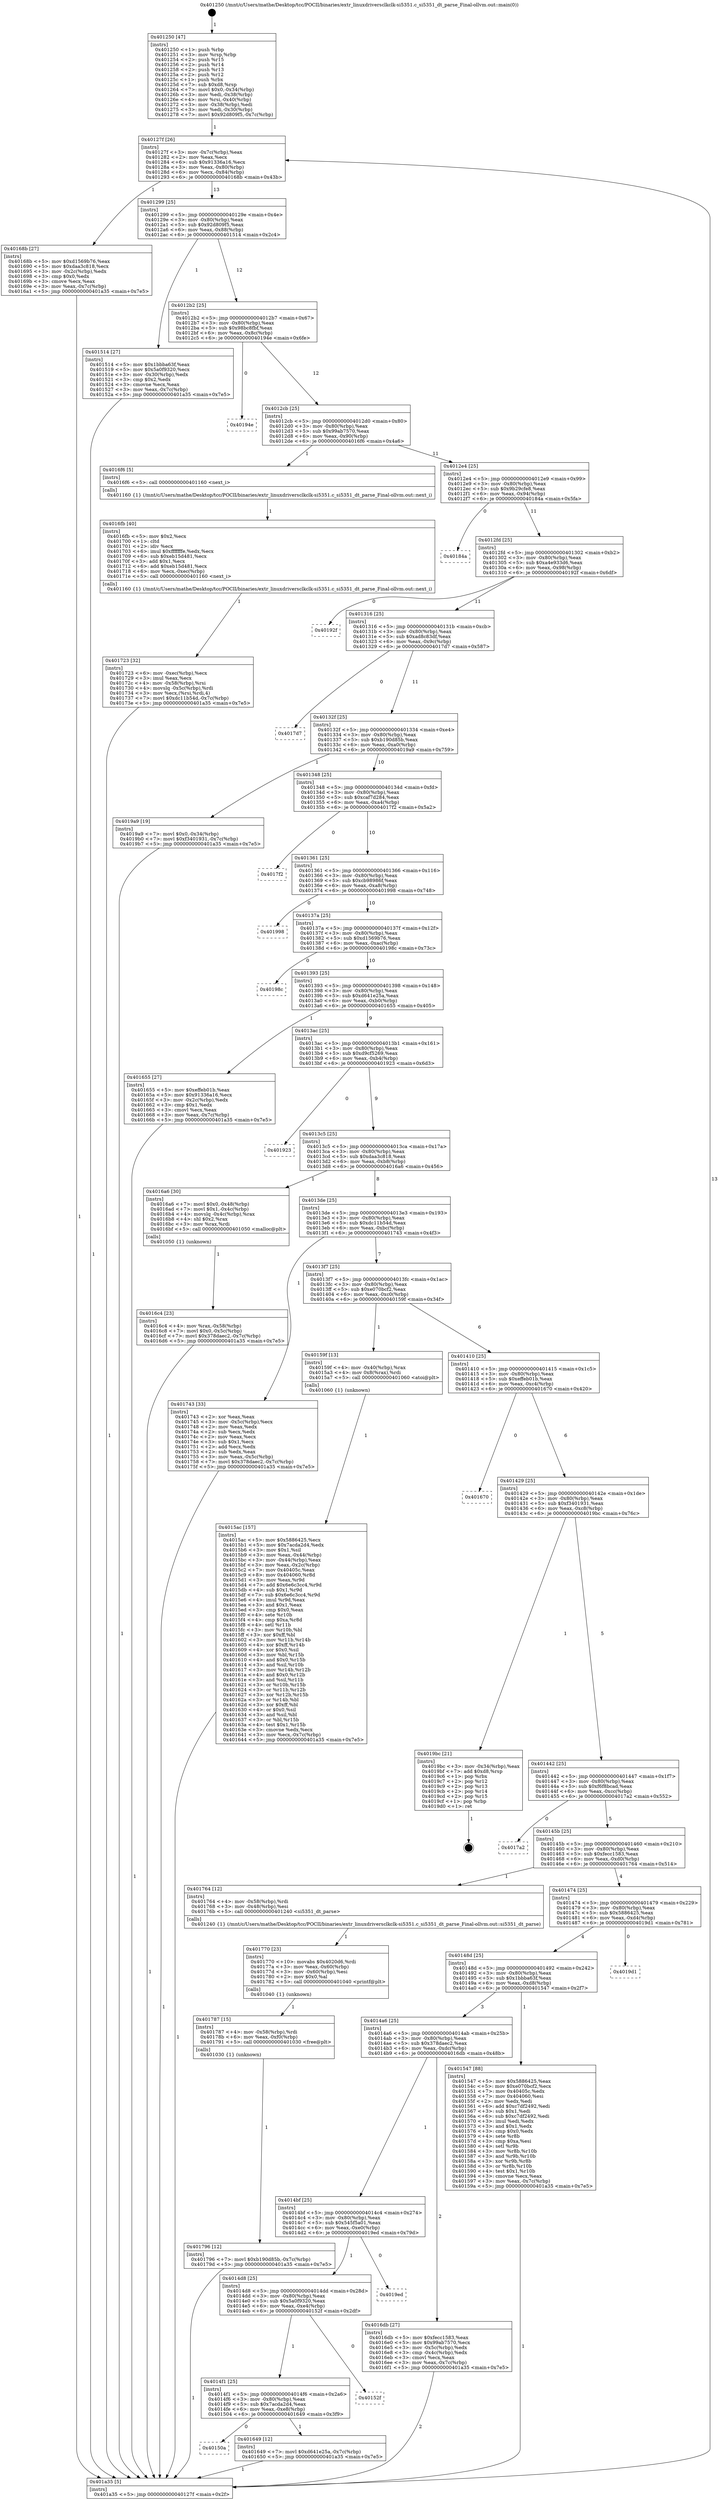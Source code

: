 digraph "0x401250" {
  label = "0x401250 (/mnt/c/Users/mathe/Desktop/tcc/POCII/binaries/extr_linuxdriversclkclk-si5351.c_si5351_dt_parse_Final-ollvm.out::main(0))"
  labelloc = "t"
  node[shape=record]

  Entry [label="",width=0.3,height=0.3,shape=circle,fillcolor=black,style=filled]
  "0x40127f" [label="{
     0x40127f [26]\l
     | [instrs]\l
     &nbsp;&nbsp;0x40127f \<+3\>: mov -0x7c(%rbp),%eax\l
     &nbsp;&nbsp;0x401282 \<+2\>: mov %eax,%ecx\l
     &nbsp;&nbsp;0x401284 \<+6\>: sub $0x91336a16,%ecx\l
     &nbsp;&nbsp;0x40128a \<+3\>: mov %eax,-0x80(%rbp)\l
     &nbsp;&nbsp;0x40128d \<+6\>: mov %ecx,-0x84(%rbp)\l
     &nbsp;&nbsp;0x401293 \<+6\>: je 000000000040168b \<main+0x43b\>\l
  }"]
  "0x40168b" [label="{
     0x40168b [27]\l
     | [instrs]\l
     &nbsp;&nbsp;0x40168b \<+5\>: mov $0xd1569b76,%eax\l
     &nbsp;&nbsp;0x401690 \<+5\>: mov $0xdaa3c818,%ecx\l
     &nbsp;&nbsp;0x401695 \<+3\>: mov -0x2c(%rbp),%edx\l
     &nbsp;&nbsp;0x401698 \<+3\>: cmp $0x0,%edx\l
     &nbsp;&nbsp;0x40169b \<+3\>: cmove %ecx,%eax\l
     &nbsp;&nbsp;0x40169e \<+3\>: mov %eax,-0x7c(%rbp)\l
     &nbsp;&nbsp;0x4016a1 \<+5\>: jmp 0000000000401a35 \<main+0x7e5\>\l
  }"]
  "0x401299" [label="{
     0x401299 [25]\l
     | [instrs]\l
     &nbsp;&nbsp;0x401299 \<+5\>: jmp 000000000040129e \<main+0x4e\>\l
     &nbsp;&nbsp;0x40129e \<+3\>: mov -0x80(%rbp),%eax\l
     &nbsp;&nbsp;0x4012a1 \<+5\>: sub $0x92d809f5,%eax\l
     &nbsp;&nbsp;0x4012a6 \<+6\>: mov %eax,-0x88(%rbp)\l
     &nbsp;&nbsp;0x4012ac \<+6\>: je 0000000000401514 \<main+0x2c4\>\l
  }"]
  Exit [label="",width=0.3,height=0.3,shape=circle,fillcolor=black,style=filled,peripheries=2]
  "0x401514" [label="{
     0x401514 [27]\l
     | [instrs]\l
     &nbsp;&nbsp;0x401514 \<+5\>: mov $0x1bbba63f,%eax\l
     &nbsp;&nbsp;0x401519 \<+5\>: mov $0x5a0f9320,%ecx\l
     &nbsp;&nbsp;0x40151e \<+3\>: mov -0x30(%rbp),%edx\l
     &nbsp;&nbsp;0x401521 \<+3\>: cmp $0x2,%edx\l
     &nbsp;&nbsp;0x401524 \<+3\>: cmovne %ecx,%eax\l
     &nbsp;&nbsp;0x401527 \<+3\>: mov %eax,-0x7c(%rbp)\l
     &nbsp;&nbsp;0x40152a \<+5\>: jmp 0000000000401a35 \<main+0x7e5\>\l
  }"]
  "0x4012b2" [label="{
     0x4012b2 [25]\l
     | [instrs]\l
     &nbsp;&nbsp;0x4012b2 \<+5\>: jmp 00000000004012b7 \<main+0x67\>\l
     &nbsp;&nbsp;0x4012b7 \<+3\>: mov -0x80(%rbp),%eax\l
     &nbsp;&nbsp;0x4012ba \<+5\>: sub $0x98bc8fbf,%eax\l
     &nbsp;&nbsp;0x4012bf \<+6\>: mov %eax,-0x8c(%rbp)\l
     &nbsp;&nbsp;0x4012c5 \<+6\>: je 000000000040194e \<main+0x6fe\>\l
  }"]
  "0x401a35" [label="{
     0x401a35 [5]\l
     | [instrs]\l
     &nbsp;&nbsp;0x401a35 \<+5\>: jmp 000000000040127f \<main+0x2f\>\l
  }"]
  "0x401250" [label="{
     0x401250 [47]\l
     | [instrs]\l
     &nbsp;&nbsp;0x401250 \<+1\>: push %rbp\l
     &nbsp;&nbsp;0x401251 \<+3\>: mov %rsp,%rbp\l
     &nbsp;&nbsp;0x401254 \<+2\>: push %r15\l
     &nbsp;&nbsp;0x401256 \<+2\>: push %r14\l
     &nbsp;&nbsp;0x401258 \<+2\>: push %r13\l
     &nbsp;&nbsp;0x40125a \<+2\>: push %r12\l
     &nbsp;&nbsp;0x40125c \<+1\>: push %rbx\l
     &nbsp;&nbsp;0x40125d \<+7\>: sub $0xd8,%rsp\l
     &nbsp;&nbsp;0x401264 \<+7\>: movl $0x0,-0x34(%rbp)\l
     &nbsp;&nbsp;0x40126b \<+3\>: mov %edi,-0x38(%rbp)\l
     &nbsp;&nbsp;0x40126e \<+4\>: mov %rsi,-0x40(%rbp)\l
     &nbsp;&nbsp;0x401272 \<+3\>: mov -0x38(%rbp),%edi\l
     &nbsp;&nbsp;0x401275 \<+3\>: mov %edi,-0x30(%rbp)\l
     &nbsp;&nbsp;0x401278 \<+7\>: movl $0x92d809f5,-0x7c(%rbp)\l
  }"]
  "0x401796" [label="{
     0x401796 [12]\l
     | [instrs]\l
     &nbsp;&nbsp;0x401796 \<+7\>: movl $0xb190d85b,-0x7c(%rbp)\l
     &nbsp;&nbsp;0x40179d \<+5\>: jmp 0000000000401a35 \<main+0x7e5\>\l
  }"]
  "0x40194e" [label="{
     0x40194e\l
  }", style=dashed]
  "0x4012cb" [label="{
     0x4012cb [25]\l
     | [instrs]\l
     &nbsp;&nbsp;0x4012cb \<+5\>: jmp 00000000004012d0 \<main+0x80\>\l
     &nbsp;&nbsp;0x4012d0 \<+3\>: mov -0x80(%rbp),%eax\l
     &nbsp;&nbsp;0x4012d3 \<+5\>: sub $0x99ab7570,%eax\l
     &nbsp;&nbsp;0x4012d8 \<+6\>: mov %eax,-0x90(%rbp)\l
     &nbsp;&nbsp;0x4012de \<+6\>: je 00000000004016f6 \<main+0x4a6\>\l
  }"]
  "0x401787" [label="{
     0x401787 [15]\l
     | [instrs]\l
     &nbsp;&nbsp;0x401787 \<+4\>: mov -0x58(%rbp),%rdi\l
     &nbsp;&nbsp;0x40178b \<+6\>: mov %eax,-0xf0(%rbp)\l
     &nbsp;&nbsp;0x401791 \<+5\>: call 0000000000401030 \<free@plt\>\l
     | [calls]\l
     &nbsp;&nbsp;0x401030 \{1\} (unknown)\l
  }"]
  "0x4016f6" [label="{
     0x4016f6 [5]\l
     | [instrs]\l
     &nbsp;&nbsp;0x4016f6 \<+5\>: call 0000000000401160 \<next_i\>\l
     | [calls]\l
     &nbsp;&nbsp;0x401160 \{1\} (/mnt/c/Users/mathe/Desktop/tcc/POCII/binaries/extr_linuxdriversclkclk-si5351.c_si5351_dt_parse_Final-ollvm.out::next_i)\l
  }"]
  "0x4012e4" [label="{
     0x4012e4 [25]\l
     | [instrs]\l
     &nbsp;&nbsp;0x4012e4 \<+5\>: jmp 00000000004012e9 \<main+0x99\>\l
     &nbsp;&nbsp;0x4012e9 \<+3\>: mov -0x80(%rbp),%eax\l
     &nbsp;&nbsp;0x4012ec \<+5\>: sub $0x9b29cfe8,%eax\l
     &nbsp;&nbsp;0x4012f1 \<+6\>: mov %eax,-0x94(%rbp)\l
     &nbsp;&nbsp;0x4012f7 \<+6\>: je 000000000040184a \<main+0x5fa\>\l
  }"]
  "0x401770" [label="{
     0x401770 [23]\l
     | [instrs]\l
     &nbsp;&nbsp;0x401770 \<+10\>: movabs $0x4020d6,%rdi\l
     &nbsp;&nbsp;0x40177a \<+3\>: mov %eax,-0x60(%rbp)\l
     &nbsp;&nbsp;0x40177d \<+3\>: mov -0x60(%rbp),%esi\l
     &nbsp;&nbsp;0x401780 \<+2\>: mov $0x0,%al\l
     &nbsp;&nbsp;0x401782 \<+5\>: call 0000000000401040 \<printf@plt\>\l
     | [calls]\l
     &nbsp;&nbsp;0x401040 \{1\} (unknown)\l
  }"]
  "0x40184a" [label="{
     0x40184a\l
  }", style=dashed]
  "0x4012fd" [label="{
     0x4012fd [25]\l
     | [instrs]\l
     &nbsp;&nbsp;0x4012fd \<+5\>: jmp 0000000000401302 \<main+0xb2\>\l
     &nbsp;&nbsp;0x401302 \<+3\>: mov -0x80(%rbp),%eax\l
     &nbsp;&nbsp;0x401305 \<+5\>: sub $0xa4e933d6,%eax\l
     &nbsp;&nbsp;0x40130a \<+6\>: mov %eax,-0x98(%rbp)\l
     &nbsp;&nbsp;0x401310 \<+6\>: je 000000000040192f \<main+0x6df\>\l
  }"]
  "0x401723" [label="{
     0x401723 [32]\l
     | [instrs]\l
     &nbsp;&nbsp;0x401723 \<+6\>: mov -0xec(%rbp),%ecx\l
     &nbsp;&nbsp;0x401729 \<+3\>: imul %eax,%ecx\l
     &nbsp;&nbsp;0x40172c \<+4\>: mov -0x58(%rbp),%rsi\l
     &nbsp;&nbsp;0x401730 \<+4\>: movslq -0x5c(%rbp),%rdi\l
     &nbsp;&nbsp;0x401734 \<+3\>: mov %ecx,(%rsi,%rdi,4)\l
     &nbsp;&nbsp;0x401737 \<+7\>: movl $0xdc11b54d,-0x7c(%rbp)\l
     &nbsp;&nbsp;0x40173e \<+5\>: jmp 0000000000401a35 \<main+0x7e5\>\l
  }"]
  "0x40192f" [label="{
     0x40192f\l
  }", style=dashed]
  "0x401316" [label="{
     0x401316 [25]\l
     | [instrs]\l
     &nbsp;&nbsp;0x401316 \<+5\>: jmp 000000000040131b \<main+0xcb\>\l
     &nbsp;&nbsp;0x40131b \<+3\>: mov -0x80(%rbp),%eax\l
     &nbsp;&nbsp;0x40131e \<+5\>: sub $0xad8c83df,%eax\l
     &nbsp;&nbsp;0x401323 \<+6\>: mov %eax,-0x9c(%rbp)\l
     &nbsp;&nbsp;0x401329 \<+6\>: je 00000000004017d7 \<main+0x587\>\l
  }"]
  "0x4016fb" [label="{
     0x4016fb [40]\l
     | [instrs]\l
     &nbsp;&nbsp;0x4016fb \<+5\>: mov $0x2,%ecx\l
     &nbsp;&nbsp;0x401700 \<+1\>: cltd\l
     &nbsp;&nbsp;0x401701 \<+2\>: idiv %ecx\l
     &nbsp;&nbsp;0x401703 \<+6\>: imul $0xfffffffe,%edx,%ecx\l
     &nbsp;&nbsp;0x401709 \<+6\>: sub $0xeb15d481,%ecx\l
     &nbsp;&nbsp;0x40170f \<+3\>: add $0x1,%ecx\l
     &nbsp;&nbsp;0x401712 \<+6\>: add $0xeb15d481,%ecx\l
     &nbsp;&nbsp;0x401718 \<+6\>: mov %ecx,-0xec(%rbp)\l
     &nbsp;&nbsp;0x40171e \<+5\>: call 0000000000401160 \<next_i\>\l
     | [calls]\l
     &nbsp;&nbsp;0x401160 \{1\} (/mnt/c/Users/mathe/Desktop/tcc/POCII/binaries/extr_linuxdriversclkclk-si5351.c_si5351_dt_parse_Final-ollvm.out::next_i)\l
  }"]
  "0x4017d7" [label="{
     0x4017d7\l
  }", style=dashed]
  "0x40132f" [label="{
     0x40132f [25]\l
     | [instrs]\l
     &nbsp;&nbsp;0x40132f \<+5\>: jmp 0000000000401334 \<main+0xe4\>\l
     &nbsp;&nbsp;0x401334 \<+3\>: mov -0x80(%rbp),%eax\l
     &nbsp;&nbsp;0x401337 \<+5\>: sub $0xb190d85b,%eax\l
     &nbsp;&nbsp;0x40133c \<+6\>: mov %eax,-0xa0(%rbp)\l
     &nbsp;&nbsp;0x401342 \<+6\>: je 00000000004019a9 \<main+0x759\>\l
  }"]
  "0x4016c4" [label="{
     0x4016c4 [23]\l
     | [instrs]\l
     &nbsp;&nbsp;0x4016c4 \<+4\>: mov %rax,-0x58(%rbp)\l
     &nbsp;&nbsp;0x4016c8 \<+7\>: movl $0x0,-0x5c(%rbp)\l
     &nbsp;&nbsp;0x4016cf \<+7\>: movl $0x378daec2,-0x7c(%rbp)\l
     &nbsp;&nbsp;0x4016d6 \<+5\>: jmp 0000000000401a35 \<main+0x7e5\>\l
  }"]
  "0x4019a9" [label="{
     0x4019a9 [19]\l
     | [instrs]\l
     &nbsp;&nbsp;0x4019a9 \<+7\>: movl $0x0,-0x34(%rbp)\l
     &nbsp;&nbsp;0x4019b0 \<+7\>: movl $0xf3401931,-0x7c(%rbp)\l
     &nbsp;&nbsp;0x4019b7 \<+5\>: jmp 0000000000401a35 \<main+0x7e5\>\l
  }"]
  "0x401348" [label="{
     0x401348 [25]\l
     | [instrs]\l
     &nbsp;&nbsp;0x401348 \<+5\>: jmp 000000000040134d \<main+0xfd\>\l
     &nbsp;&nbsp;0x40134d \<+3\>: mov -0x80(%rbp),%eax\l
     &nbsp;&nbsp;0x401350 \<+5\>: sub $0xcaf7d284,%eax\l
     &nbsp;&nbsp;0x401355 \<+6\>: mov %eax,-0xa4(%rbp)\l
     &nbsp;&nbsp;0x40135b \<+6\>: je 00000000004017f2 \<main+0x5a2\>\l
  }"]
  "0x40150a" [label="{
     0x40150a\l
  }", style=dashed]
  "0x4017f2" [label="{
     0x4017f2\l
  }", style=dashed]
  "0x401361" [label="{
     0x401361 [25]\l
     | [instrs]\l
     &nbsp;&nbsp;0x401361 \<+5\>: jmp 0000000000401366 \<main+0x116\>\l
     &nbsp;&nbsp;0x401366 \<+3\>: mov -0x80(%rbp),%eax\l
     &nbsp;&nbsp;0x401369 \<+5\>: sub $0xcb98986f,%eax\l
     &nbsp;&nbsp;0x40136e \<+6\>: mov %eax,-0xa8(%rbp)\l
     &nbsp;&nbsp;0x401374 \<+6\>: je 0000000000401998 \<main+0x748\>\l
  }"]
  "0x401649" [label="{
     0x401649 [12]\l
     | [instrs]\l
     &nbsp;&nbsp;0x401649 \<+7\>: movl $0xd641e25a,-0x7c(%rbp)\l
     &nbsp;&nbsp;0x401650 \<+5\>: jmp 0000000000401a35 \<main+0x7e5\>\l
  }"]
  "0x401998" [label="{
     0x401998\l
  }", style=dashed]
  "0x40137a" [label="{
     0x40137a [25]\l
     | [instrs]\l
     &nbsp;&nbsp;0x40137a \<+5\>: jmp 000000000040137f \<main+0x12f\>\l
     &nbsp;&nbsp;0x40137f \<+3\>: mov -0x80(%rbp),%eax\l
     &nbsp;&nbsp;0x401382 \<+5\>: sub $0xd1569b76,%eax\l
     &nbsp;&nbsp;0x401387 \<+6\>: mov %eax,-0xac(%rbp)\l
     &nbsp;&nbsp;0x40138d \<+6\>: je 000000000040198c \<main+0x73c\>\l
  }"]
  "0x4014f1" [label="{
     0x4014f1 [25]\l
     | [instrs]\l
     &nbsp;&nbsp;0x4014f1 \<+5\>: jmp 00000000004014f6 \<main+0x2a6\>\l
     &nbsp;&nbsp;0x4014f6 \<+3\>: mov -0x80(%rbp),%eax\l
     &nbsp;&nbsp;0x4014f9 \<+5\>: sub $0x7acda2d4,%eax\l
     &nbsp;&nbsp;0x4014fe \<+6\>: mov %eax,-0xe8(%rbp)\l
     &nbsp;&nbsp;0x401504 \<+6\>: je 0000000000401649 \<main+0x3f9\>\l
  }"]
  "0x40198c" [label="{
     0x40198c\l
  }", style=dashed]
  "0x401393" [label="{
     0x401393 [25]\l
     | [instrs]\l
     &nbsp;&nbsp;0x401393 \<+5\>: jmp 0000000000401398 \<main+0x148\>\l
     &nbsp;&nbsp;0x401398 \<+3\>: mov -0x80(%rbp),%eax\l
     &nbsp;&nbsp;0x40139b \<+5\>: sub $0xd641e25a,%eax\l
     &nbsp;&nbsp;0x4013a0 \<+6\>: mov %eax,-0xb0(%rbp)\l
     &nbsp;&nbsp;0x4013a6 \<+6\>: je 0000000000401655 \<main+0x405\>\l
  }"]
  "0x40152f" [label="{
     0x40152f\l
  }", style=dashed]
  "0x401655" [label="{
     0x401655 [27]\l
     | [instrs]\l
     &nbsp;&nbsp;0x401655 \<+5\>: mov $0xeffeb01b,%eax\l
     &nbsp;&nbsp;0x40165a \<+5\>: mov $0x91336a16,%ecx\l
     &nbsp;&nbsp;0x40165f \<+3\>: mov -0x2c(%rbp),%edx\l
     &nbsp;&nbsp;0x401662 \<+3\>: cmp $0x1,%edx\l
     &nbsp;&nbsp;0x401665 \<+3\>: cmovl %ecx,%eax\l
     &nbsp;&nbsp;0x401668 \<+3\>: mov %eax,-0x7c(%rbp)\l
     &nbsp;&nbsp;0x40166b \<+5\>: jmp 0000000000401a35 \<main+0x7e5\>\l
  }"]
  "0x4013ac" [label="{
     0x4013ac [25]\l
     | [instrs]\l
     &nbsp;&nbsp;0x4013ac \<+5\>: jmp 00000000004013b1 \<main+0x161\>\l
     &nbsp;&nbsp;0x4013b1 \<+3\>: mov -0x80(%rbp),%eax\l
     &nbsp;&nbsp;0x4013b4 \<+5\>: sub $0xd9cf5269,%eax\l
     &nbsp;&nbsp;0x4013b9 \<+6\>: mov %eax,-0xb4(%rbp)\l
     &nbsp;&nbsp;0x4013bf \<+6\>: je 0000000000401923 \<main+0x6d3\>\l
  }"]
  "0x4014d8" [label="{
     0x4014d8 [25]\l
     | [instrs]\l
     &nbsp;&nbsp;0x4014d8 \<+5\>: jmp 00000000004014dd \<main+0x28d\>\l
     &nbsp;&nbsp;0x4014dd \<+3\>: mov -0x80(%rbp),%eax\l
     &nbsp;&nbsp;0x4014e0 \<+5\>: sub $0x5a0f9320,%eax\l
     &nbsp;&nbsp;0x4014e5 \<+6\>: mov %eax,-0xe4(%rbp)\l
     &nbsp;&nbsp;0x4014eb \<+6\>: je 000000000040152f \<main+0x2df\>\l
  }"]
  "0x401923" [label="{
     0x401923\l
  }", style=dashed]
  "0x4013c5" [label="{
     0x4013c5 [25]\l
     | [instrs]\l
     &nbsp;&nbsp;0x4013c5 \<+5\>: jmp 00000000004013ca \<main+0x17a\>\l
     &nbsp;&nbsp;0x4013ca \<+3\>: mov -0x80(%rbp),%eax\l
     &nbsp;&nbsp;0x4013cd \<+5\>: sub $0xdaa3c818,%eax\l
     &nbsp;&nbsp;0x4013d2 \<+6\>: mov %eax,-0xb8(%rbp)\l
     &nbsp;&nbsp;0x4013d8 \<+6\>: je 00000000004016a6 \<main+0x456\>\l
  }"]
  "0x4019ed" [label="{
     0x4019ed\l
  }", style=dashed]
  "0x4016a6" [label="{
     0x4016a6 [30]\l
     | [instrs]\l
     &nbsp;&nbsp;0x4016a6 \<+7\>: movl $0x0,-0x48(%rbp)\l
     &nbsp;&nbsp;0x4016ad \<+7\>: movl $0x1,-0x4c(%rbp)\l
     &nbsp;&nbsp;0x4016b4 \<+4\>: movslq -0x4c(%rbp),%rax\l
     &nbsp;&nbsp;0x4016b8 \<+4\>: shl $0x2,%rax\l
     &nbsp;&nbsp;0x4016bc \<+3\>: mov %rax,%rdi\l
     &nbsp;&nbsp;0x4016bf \<+5\>: call 0000000000401050 \<malloc@plt\>\l
     | [calls]\l
     &nbsp;&nbsp;0x401050 \{1\} (unknown)\l
  }"]
  "0x4013de" [label="{
     0x4013de [25]\l
     | [instrs]\l
     &nbsp;&nbsp;0x4013de \<+5\>: jmp 00000000004013e3 \<main+0x193\>\l
     &nbsp;&nbsp;0x4013e3 \<+3\>: mov -0x80(%rbp),%eax\l
     &nbsp;&nbsp;0x4013e6 \<+5\>: sub $0xdc11b54d,%eax\l
     &nbsp;&nbsp;0x4013eb \<+6\>: mov %eax,-0xbc(%rbp)\l
     &nbsp;&nbsp;0x4013f1 \<+6\>: je 0000000000401743 \<main+0x4f3\>\l
  }"]
  "0x4014bf" [label="{
     0x4014bf [25]\l
     | [instrs]\l
     &nbsp;&nbsp;0x4014bf \<+5\>: jmp 00000000004014c4 \<main+0x274\>\l
     &nbsp;&nbsp;0x4014c4 \<+3\>: mov -0x80(%rbp),%eax\l
     &nbsp;&nbsp;0x4014c7 \<+5\>: sub $0x545f5a01,%eax\l
     &nbsp;&nbsp;0x4014cc \<+6\>: mov %eax,-0xe0(%rbp)\l
     &nbsp;&nbsp;0x4014d2 \<+6\>: je 00000000004019ed \<main+0x79d\>\l
  }"]
  "0x401743" [label="{
     0x401743 [33]\l
     | [instrs]\l
     &nbsp;&nbsp;0x401743 \<+2\>: xor %eax,%eax\l
     &nbsp;&nbsp;0x401745 \<+3\>: mov -0x5c(%rbp),%ecx\l
     &nbsp;&nbsp;0x401748 \<+2\>: mov %eax,%edx\l
     &nbsp;&nbsp;0x40174a \<+2\>: sub %ecx,%edx\l
     &nbsp;&nbsp;0x40174c \<+2\>: mov %eax,%ecx\l
     &nbsp;&nbsp;0x40174e \<+3\>: sub $0x1,%ecx\l
     &nbsp;&nbsp;0x401751 \<+2\>: add %ecx,%edx\l
     &nbsp;&nbsp;0x401753 \<+2\>: sub %edx,%eax\l
     &nbsp;&nbsp;0x401755 \<+3\>: mov %eax,-0x5c(%rbp)\l
     &nbsp;&nbsp;0x401758 \<+7\>: movl $0x378daec2,-0x7c(%rbp)\l
     &nbsp;&nbsp;0x40175f \<+5\>: jmp 0000000000401a35 \<main+0x7e5\>\l
  }"]
  "0x4013f7" [label="{
     0x4013f7 [25]\l
     | [instrs]\l
     &nbsp;&nbsp;0x4013f7 \<+5\>: jmp 00000000004013fc \<main+0x1ac\>\l
     &nbsp;&nbsp;0x4013fc \<+3\>: mov -0x80(%rbp),%eax\l
     &nbsp;&nbsp;0x4013ff \<+5\>: sub $0xe070bcf2,%eax\l
     &nbsp;&nbsp;0x401404 \<+6\>: mov %eax,-0xc0(%rbp)\l
     &nbsp;&nbsp;0x40140a \<+6\>: je 000000000040159f \<main+0x34f\>\l
  }"]
  "0x4016db" [label="{
     0x4016db [27]\l
     | [instrs]\l
     &nbsp;&nbsp;0x4016db \<+5\>: mov $0xfecc1583,%eax\l
     &nbsp;&nbsp;0x4016e0 \<+5\>: mov $0x99ab7570,%ecx\l
     &nbsp;&nbsp;0x4016e5 \<+3\>: mov -0x5c(%rbp),%edx\l
     &nbsp;&nbsp;0x4016e8 \<+3\>: cmp -0x4c(%rbp),%edx\l
     &nbsp;&nbsp;0x4016eb \<+3\>: cmovl %ecx,%eax\l
     &nbsp;&nbsp;0x4016ee \<+3\>: mov %eax,-0x7c(%rbp)\l
     &nbsp;&nbsp;0x4016f1 \<+5\>: jmp 0000000000401a35 \<main+0x7e5\>\l
  }"]
  "0x40159f" [label="{
     0x40159f [13]\l
     | [instrs]\l
     &nbsp;&nbsp;0x40159f \<+4\>: mov -0x40(%rbp),%rax\l
     &nbsp;&nbsp;0x4015a3 \<+4\>: mov 0x8(%rax),%rdi\l
     &nbsp;&nbsp;0x4015a7 \<+5\>: call 0000000000401060 \<atoi@plt\>\l
     | [calls]\l
     &nbsp;&nbsp;0x401060 \{1\} (unknown)\l
  }"]
  "0x401410" [label="{
     0x401410 [25]\l
     | [instrs]\l
     &nbsp;&nbsp;0x401410 \<+5\>: jmp 0000000000401415 \<main+0x1c5\>\l
     &nbsp;&nbsp;0x401415 \<+3\>: mov -0x80(%rbp),%eax\l
     &nbsp;&nbsp;0x401418 \<+5\>: sub $0xeffeb01b,%eax\l
     &nbsp;&nbsp;0x40141d \<+6\>: mov %eax,-0xc4(%rbp)\l
     &nbsp;&nbsp;0x401423 \<+6\>: je 0000000000401670 \<main+0x420\>\l
  }"]
  "0x4015ac" [label="{
     0x4015ac [157]\l
     | [instrs]\l
     &nbsp;&nbsp;0x4015ac \<+5\>: mov $0x5886425,%ecx\l
     &nbsp;&nbsp;0x4015b1 \<+5\>: mov $0x7acda2d4,%edx\l
     &nbsp;&nbsp;0x4015b6 \<+3\>: mov $0x1,%sil\l
     &nbsp;&nbsp;0x4015b9 \<+3\>: mov %eax,-0x44(%rbp)\l
     &nbsp;&nbsp;0x4015bc \<+3\>: mov -0x44(%rbp),%eax\l
     &nbsp;&nbsp;0x4015bf \<+3\>: mov %eax,-0x2c(%rbp)\l
     &nbsp;&nbsp;0x4015c2 \<+7\>: mov 0x40405c,%eax\l
     &nbsp;&nbsp;0x4015c9 \<+8\>: mov 0x404060,%r8d\l
     &nbsp;&nbsp;0x4015d1 \<+3\>: mov %eax,%r9d\l
     &nbsp;&nbsp;0x4015d4 \<+7\>: add $0x6e6c3cc4,%r9d\l
     &nbsp;&nbsp;0x4015db \<+4\>: sub $0x1,%r9d\l
     &nbsp;&nbsp;0x4015df \<+7\>: sub $0x6e6c3cc4,%r9d\l
     &nbsp;&nbsp;0x4015e6 \<+4\>: imul %r9d,%eax\l
     &nbsp;&nbsp;0x4015ea \<+3\>: and $0x1,%eax\l
     &nbsp;&nbsp;0x4015ed \<+3\>: cmp $0x0,%eax\l
     &nbsp;&nbsp;0x4015f0 \<+4\>: sete %r10b\l
     &nbsp;&nbsp;0x4015f4 \<+4\>: cmp $0xa,%r8d\l
     &nbsp;&nbsp;0x4015f8 \<+4\>: setl %r11b\l
     &nbsp;&nbsp;0x4015fc \<+3\>: mov %r10b,%bl\l
     &nbsp;&nbsp;0x4015ff \<+3\>: xor $0xff,%bl\l
     &nbsp;&nbsp;0x401602 \<+3\>: mov %r11b,%r14b\l
     &nbsp;&nbsp;0x401605 \<+4\>: xor $0xff,%r14b\l
     &nbsp;&nbsp;0x401609 \<+4\>: xor $0x0,%sil\l
     &nbsp;&nbsp;0x40160d \<+3\>: mov %bl,%r15b\l
     &nbsp;&nbsp;0x401610 \<+4\>: and $0x0,%r15b\l
     &nbsp;&nbsp;0x401614 \<+3\>: and %sil,%r10b\l
     &nbsp;&nbsp;0x401617 \<+3\>: mov %r14b,%r12b\l
     &nbsp;&nbsp;0x40161a \<+4\>: and $0x0,%r12b\l
     &nbsp;&nbsp;0x40161e \<+3\>: and %sil,%r11b\l
     &nbsp;&nbsp;0x401621 \<+3\>: or %r10b,%r15b\l
     &nbsp;&nbsp;0x401624 \<+3\>: or %r11b,%r12b\l
     &nbsp;&nbsp;0x401627 \<+3\>: xor %r12b,%r15b\l
     &nbsp;&nbsp;0x40162a \<+3\>: or %r14b,%bl\l
     &nbsp;&nbsp;0x40162d \<+3\>: xor $0xff,%bl\l
     &nbsp;&nbsp;0x401630 \<+4\>: or $0x0,%sil\l
     &nbsp;&nbsp;0x401634 \<+3\>: and %sil,%bl\l
     &nbsp;&nbsp;0x401637 \<+3\>: or %bl,%r15b\l
     &nbsp;&nbsp;0x40163a \<+4\>: test $0x1,%r15b\l
     &nbsp;&nbsp;0x40163e \<+3\>: cmovne %edx,%ecx\l
     &nbsp;&nbsp;0x401641 \<+3\>: mov %ecx,-0x7c(%rbp)\l
     &nbsp;&nbsp;0x401644 \<+5\>: jmp 0000000000401a35 \<main+0x7e5\>\l
  }"]
  "0x401670" [label="{
     0x401670\l
  }", style=dashed]
  "0x401429" [label="{
     0x401429 [25]\l
     | [instrs]\l
     &nbsp;&nbsp;0x401429 \<+5\>: jmp 000000000040142e \<main+0x1de\>\l
     &nbsp;&nbsp;0x40142e \<+3\>: mov -0x80(%rbp),%eax\l
     &nbsp;&nbsp;0x401431 \<+5\>: sub $0xf3401931,%eax\l
     &nbsp;&nbsp;0x401436 \<+6\>: mov %eax,-0xc8(%rbp)\l
     &nbsp;&nbsp;0x40143c \<+6\>: je 00000000004019bc \<main+0x76c\>\l
  }"]
  "0x4014a6" [label="{
     0x4014a6 [25]\l
     | [instrs]\l
     &nbsp;&nbsp;0x4014a6 \<+5\>: jmp 00000000004014ab \<main+0x25b\>\l
     &nbsp;&nbsp;0x4014ab \<+3\>: mov -0x80(%rbp),%eax\l
     &nbsp;&nbsp;0x4014ae \<+5\>: sub $0x378daec2,%eax\l
     &nbsp;&nbsp;0x4014b3 \<+6\>: mov %eax,-0xdc(%rbp)\l
     &nbsp;&nbsp;0x4014b9 \<+6\>: je 00000000004016db \<main+0x48b\>\l
  }"]
  "0x4019bc" [label="{
     0x4019bc [21]\l
     | [instrs]\l
     &nbsp;&nbsp;0x4019bc \<+3\>: mov -0x34(%rbp),%eax\l
     &nbsp;&nbsp;0x4019bf \<+7\>: add $0xd8,%rsp\l
     &nbsp;&nbsp;0x4019c6 \<+1\>: pop %rbx\l
     &nbsp;&nbsp;0x4019c7 \<+2\>: pop %r12\l
     &nbsp;&nbsp;0x4019c9 \<+2\>: pop %r13\l
     &nbsp;&nbsp;0x4019cb \<+2\>: pop %r14\l
     &nbsp;&nbsp;0x4019cd \<+2\>: pop %r15\l
     &nbsp;&nbsp;0x4019cf \<+1\>: pop %rbp\l
     &nbsp;&nbsp;0x4019d0 \<+1\>: ret\l
  }"]
  "0x401442" [label="{
     0x401442 [25]\l
     | [instrs]\l
     &nbsp;&nbsp;0x401442 \<+5\>: jmp 0000000000401447 \<main+0x1f7\>\l
     &nbsp;&nbsp;0x401447 \<+3\>: mov -0x80(%rbp),%eax\l
     &nbsp;&nbsp;0x40144a \<+5\>: sub $0xf6f8bcad,%eax\l
     &nbsp;&nbsp;0x40144f \<+6\>: mov %eax,-0xcc(%rbp)\l
     &nbsp;&nbsp;0x401455 \<+6\>: je 00000000004017a2 \<main+0x552\>\l
  }"]
  "0x401547" [label="{
     0x401547 [88]\l
     | [instrs]\l
     &nbsp;&nbsp;0x401547 \<+5\>: mov $0x5886425,%eax\l
     &nbsp;&nbsp;0x40154c \<+5\>: mov $0xe070bcf2,%ecx\l
     &nbsp;&nbsp;0x401551 \<+7\>: mov 0x40405c,%edx\l
     &nbsp;&nbsp;0x401558 \<+7\>: mov 0x404060,%esi\l
     &nbsp;&nbsp;0x40155f \<+2\>: mov %edx,%edi\l
     &nbsp;&nbsp;0x401561 \<+6\>: add $0xc7df2492,%edi\l
     &nbsp;&nbsp;0x401567 \<+3\>: sub $0x1,%edi\l
     &nbsp;&nbsp;0x40156a \<+6\>: sub $0xc7df2492,%edi\l
     &nbsp;&nbsp;0x401570 \<+3\>: imul %edi,%edx\l
     &nbsp;&nbsp;0x401573 \<+3\>: and $0x1,%edx\l
     &nbsp;&nbsp;0x401576 \<+3\>: cmp $0x0,%edx\l
     &nbsp;&nbsp;0x401579 \<+4\>: sete %r8b\l
     &nbsp;&nbsp;0x40157d \<+3\>: cmp $0xa,%esi\l
     &nbsp;&nbsp;0x401580 \<+4\>: setl %r9b\l
     &nbsp;&nbsp;0x401584 \<+3\>: mov %r8b,%r10b\l
     &nbsp;&nbsp;0x401587 \<+3\>: and %r9b,%r10b\l
     &nbsp;&nbsp;0x40158a \<+3\>: xor %r9b,%r8b\l
     &nbsp;&nbsp;0x40158d \<+3\>: or %r8b,%r10b\l
     &nbsp;&nbsp;0x401590 \<+4\>: test $0x1,%r10b\l
     &nbsp;&nbsp;0x401594 \<+3\>: cmovne %ecx,%eax\l
     &nbsp;&nbsp;0x401597 \<+3\>: mov %eax,-0x7c(%rbp)\l
     &nbsp;&nbsp;0x40159a \<+5\>: jmp 0000000000401a35 \<main+0x7e5\>\l
  }"]
  "0x4017a2" [label="{
     0x4017a2\l
  }", style=dashed]
  "0x40145b" [label="{
     0x40145b [25]\l
     | [instrs]\l
     &nbsp;&nbsp;0x40145b \<+5\>: jmp 0000000000401460 \<main+0x210\>\l
     &nbsp;&nbsp;0x401460 \<+3\>: mov -0x80(%rbp),%eax\l
     &nbsp;&nbsp;0x401463 \<+5\>: sub $0xfecc1583,%eax\l
     &nbsp;&nbsp;0x401468 \<+6\>: mov %eax,-0xd0(%rbp)\l
     &nbsp;&nbsp;0x40146e \<+6\>: je 0000000000401764 \<main+0x514\>\l
  }"]
  "0x40148d" [label="{
     0x40148d [25]\l
     | [instrs]\l
     &nbsp;&nbsp;0x40148d \<+5\>: jmp 0000000000401492 \<main+0x242\>\l
     &nbsp;&nbsp;0x401492 \<+3\>: mov -0x80(%rbp),%eax\l
     &nbsp;&nbsp;0x401495 \<+5\>: sub $0x1bbba63f,%eax\l
     &nbsp;&nbsp;0x40149a \<+6\>: mov %eax,-0xd8(%rbp)\l
     &nbsp;&nbsp;0x4014a0 \<+6\>: je 0000000000401547 \<main+0x2f7\>\l
  }"]
  "0x401764" [label="{
     0x401764 [12]\l
     | [instrs]\l
     &nbsp;&nbsp;0x401764 \<+4\>: mov -0x58(%rbp),%rdi\l
     &nbsp;&nbsp;0x401768 \<+3\>: mov -0x48(%rbp),%esi\l
     &nbsp;&nbsp;0x40176b \<+5\>: call 0000000000401240 \<si5351_dt_parse\>\l
     | [calls]\l
     &nbsp;&nbsp;0x401240 \{1\} (/mnt/c/Users/mathe/Desktop/tcc/POCII/binaries/extr_linuxdriversclkclk-si5351.c_si5351_dt_parse_Final-ollvm.out::si5351_dt_parse)\l
  }"]
  "0x401474" [label="{
     0x401474 [25]\l
     | [instrs]\l
     &nbsp;&nbsp;0x401474 \<+5\>: jmp 0000000000401479 \<main+0x229\>\l
     &nbsp;&nbsp;0x401479 \<+3\>: mov -0x80(%rbp),%eax\l
     &nbsp;&nbsp;0x40147c \<+5\>: sub $0x5886425,%eax\l
     &nbsp;&nbsp;0x401481 \<+6\>: mov %eax,-0xd4(%rbp)\l
     &nbsp;&nbsp;0x401487 \<+6\>: je 00000000004019d1 \<main+0x781\>\l
  }"]
  "0x4019d1" [label="{
     0x4019d1\l
  }", style=dashed]
  Entry -> "0x401250" [label=" 1"]
  "0x40127f" -> "0x40168b" [label=" 1"]
  "0x40127f" -> "0x401299" [label=" 13"]
  "0x4019bc" -> Exit [label=" 1"]
  "0x401299" -> "0x401514" [label=" 1"]
  "0x401299" -> "0x4012b2" [label=" 12"]
  "0x401514" -> "0x401a35" [label=" 1"]
  "0x401250" -> "0x40127f" [label=" 1"]
  "0x401a35" -> "0x40127f" [label=" 13"]
  "0x4019a9" -> "0x401a35" [label=" 1"]
  "0x4012b2" -> "0x40194e" [label=" 0"]
  "0x4012b2" -> "0x4012cb" [label=" 12"]
  "0x401796" -> "0x401a35" [label=" 1"]
  "0x4012cb" -> "0x4016f6" [label=" 1"]
  "0x4012cb" -> "0x4012e4" [label=" 11"]
  "0x401787" -> "0x401796" [label=" 1"]
  "0x4012e4" -> "0x40184a" [label=" 0"]
  "0x4012e4" -> "0x4012fd" [label=" 11"]
  "0x401770" -> "0x401787" [label=" 1"]
  "0x4012fd" -> "0x40192f" [label=" 0"]
  "0x4012fd" -> "0x401316" [label=" 11"]
  "0x401764" -> "0x401770" [label=" 1"]
  "0x401316" -> "0x4017d7" [label=" 0"]
  "0x401316" -> "0x40132f" [label=" 11"]
  "0x401743" -> "0x401a35" [label=" 1"]
  "0x40132f" -> "0x4019a9" [label=" 1"]
  "0x40132f" -> "0x401348" [label=" 10"]
  "0x401723" -> "0x401a35" [label=" 1"]
  "0x401348" -> "0x4017f2" [label=" 0"]
  "0x401348" -> "0x401361" [label=" 10"]
  "0x4016fb" -> "0x401723" [label=" 1"]
  "0x401361" -> "0x401998" [label=" 0"]
  "0x401361" -> "0x40137a" [label=" 10"]
  "0x4016f6" -> "0x4016fb" [label=" 1"]
  "0x40137a" -> "0x40198c" [label=" 0"]
  "0x40137a" -> "0x401393" [label=" 10"]
  "0x4016c4" -> "0x401a35" [label=" 1"]
  "0x401393" -> "0x401655" [label=" 1"]
  "0x401393" -> "0x4013ac" [label=" 9"]
  "0x4016a6" -> "0x4016c4" [label=" 1"]
  "0x4013ac" -> "0x401923" [label=" 0"]
  "0x4013ac" -> "0x4013c5" [label=" 9"]
  "0x401655" -> "0x401a35" [label=" 1"]
  "0x4013c5" -> "0x4016a6" [label=" 1"]
  "0x4013c5" -> "0x4013de" [label=" 8"]
  "0x401649" -> "0x401a35" [label=" 1"]
  "0x4013de" -> "0x401743" [label=" 1"]
  "0x4013de" -> "0x4013f7" [label=" 7"]
  "0x4014f1" -> "0x401649" [label=" 1"]
  "0x4013f7" -> "0x40159f" [label=" 1"]
  "0x4013f7" -> "0x401410" [label=" 6"]
  "0x4016db" -> "0x401a35" [label=" 2"]
  "0x401410" -> "0x401670" [label=" 0"]
  "0x401410" -> "0x401429" [label=" 6"]
  "0x4014d8" -> "0x40152f" [label=" 0"]
  "0x401429" -> "0x4019bc" [label=" 1"]
  "0x401429" -> "0x401442" [label=" 5"]
  "0x40168b" -> "0x401a35" [label=" 1"]
  "0x401442" -> "0x4017a2" [label=" 0"]
  "0x401442" -> "0x40145b" [label=" 5"]
  "0x4014bf" -> "0x4014d8" [label=" 1"]
  "0x40145b" -> "0x401764" [label=" 1"]
  "0x40145b" -> "0x401474" [label=" 4"]
  "0x4014f1" -> "0x40150a" [label=" 0"]
  "0x401474" -> "0x4019d1" [label=" 0"]
  "0x401474" -> "0x40148d" [label=" 4"]
  "0x4014bf" -> "0x4019ed" [label=" 0"]
  "0x40148d" -> "0x401547" [label=" 1"]
  "0x40148d" -> "0x4014a6" [label=" 3"]
  "0x401547" -> "0x401a35" [label=" 1"]
  "0x40159f" -> "0x4015ac" [label=" 1"]
  "0x4015ac" -> "0x401a35" [label=" 1"]
  "0x4014d8" -> "0x4014f1" [label=" 1"]
  "0x4014a6" -> "0x4016db" [label=" 2"]
  "0x4014a6" -> "0x4014bf" [label=" 1"]
}
